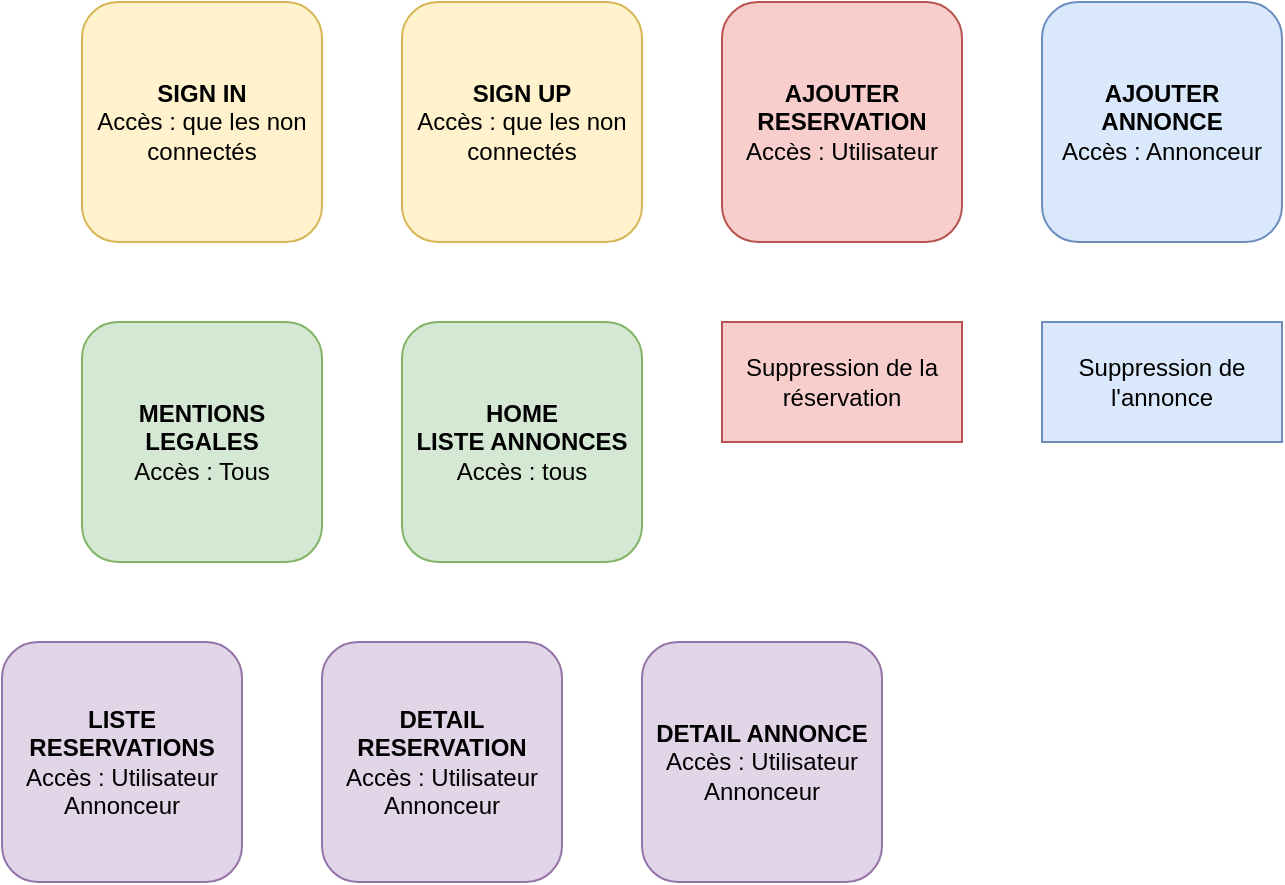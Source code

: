 <mxfile version="25.0.3">
  <diagram id="prtHgNgQTEPvFCAcTncT" name="Page-1">
    <mxGraphModel dx="934" dy="580" grid="1" gridSize="10" guides="1" tooltips="1" connect="1" arrows="1" fold="1" page="1" pageScale="1" pageWidth="827" pageHeight="1169" math="0" shadow="0">
      <root>
        <mxCell id="0" />
        <mxCell id="1" parent="0" />
        <mxCell id="Mf3q9R09Hzoo0Y9sXTbM-13" value="&lt;div&gt;&lt;b&gt;SIGN IN&lt;/b&gt;&lt;/div&gt;&lt;div&gt;Accès : que les non connectés&lt;/div&gt;" style="rounded=1;whiteSpace=wrap;html=1;fillColor=#fff2cc;strokeColor=#d6b656;" parent="1" vertex="1">
          <mxGeometry x="80" y="80" width="120" height="120" as="geometry" />
        </mxCell>
        <mxCell id="Mf3q9R09Hzoo0Y9sXTbM-14" value="&lt;b&gt;SIGN UP&lt;/b&gt;&lt;div&gt;Accès : que les non connectés&lt;/div&gt;" style="rounded=1;whiteSpace=wrap;html=1;fillColor=#fff2cc;strokeColor=#d6b656;" parent="1" vertex="1">
          <mxGeometry x="240" y="80" width="120" height="120" as="geometry" />
        </mxCell>
        <mxCell id="Mf3q9R09Hzoo0Y9sXTbM-17" value="&lt;div&gt;&lt;b&gt;HOME&lt;/b&gt;&lt;/div&gt;&lt;div&gt;&lt;b&gt;LISTE ANNONCES&lt;/b&gt;&lt;/div&gt;&lt;div&gt;Accès : tous&lt;/div&gt;" style="rounded=1;whiteSpace=wrap;html=1;fillColor=#d5e8d4;strokeColor=#82b366;" parent="1" vertex="1">
          <mxGeometry x="240" y="240" width="120" height="120" as="geometry" />
        </mxCell>
        <mxCell id="Mf3q9R09Hzoo0Y9sXTbM-22" value="&lt;div&gt;&lt;b&gt;DETAIL ANNONCE&lt;/b&gt;&lt;/div&gt;&lt;div&gt;Accès : Utilisateur&lt;/div&gt;&lt;div&gt;Annonceur&lt;/div&gt;" style="rounded=1;whiteSpace=wrap;html=1;fillColor=#e1d5e7;strokeColor=#9673a6;" parent="1" vertex="1">
          <mxGeometry x="360" y="400" width="120" height="120" as="geometry" />
        </mxCell>
        <mxCell id="Mf3q9R09Hzoo0Y9sXTbM-24" value="&lt;div&gt;&lt;b&gt;DETAIL RESERVATION&lt;/b&gt;&lt;/div&gt;&lt;div&gt;Accès : Utilisateur&lt;/div&gt;&lt;div&gt;Annonceur&lt;/div&gt;" style="rounded=1;whiteSpace=wrap;html=1;fillColor=#e1d5e7;strokeColor=#9673a6;" parent="1" vertex="1">
          <mxGeometry x="200" y="400" width="120" height="120" as="geometry" />
        </mxCell>
        <mxCell id="Mf3q9R09Hzoo0Y9sXTbM-25" value="&lt;div&gt;&lt;b&gt;LISTE RESERVATIONS&lt;/b&gt;&lt;/div&gt;&lt;div&gt;Accès : Utilisateur&lt;/div&gt;&lt;div&gt;Annonceur&lt;/div&gt;" style="rounded=1;whiteSpace=wrap;html=1;fillColor=#e1d5e7;strokeColor=#9673a6;" parent="1" vertex="1">
          <mxGeometry x="40" y="400" width="120" height="120" as="geometry" />
        </mxCell>
        <mxCell id="Mf3q9R09Hzoo0Y9sXTbM-28" value="&lt;div&gt;&lt;b&gt;MENTIONS LEGALES&lt;/b&gt;&lt;/div&gt;&lt;div&gt;Accès : Tous&lt;/div&gt;" style="rounded=1;whiteSpace=wrap;html=1;fillColor=#d5e8d4;strokeColor=#82b366;" parent="1" vertex="1">
          <mxGeometry x="80" y="240" width="120" height="120" as="geometry" />
        </mxCell>
        <mxCell id="Mf3q9R09Hzoo0Y9sXTbM-30" value="Suppression de la réservation" style="rounded=0;whiteSpace=wrap;html=1;fillColor=#f8cecc;strokeColor=#b85450;" parent="1" vertex="1">
          <mxGeometry x="400" y="240" width="120" height="60" as="geometry" />
        </mxCell>
        <mxCell id="Mf3q9R09Hzoo0Y9sXTbM-33" value="Suppression de l&#39;annonce" style="rounded=0;whiteSpace=wrap;html=1;fillColor=#dae8fc;strokeColor=#6c8ebf;" parent="1" vertex="1">
          <mxGeometry x="560" y="240" width="120" height="60" as="geometry" />
        </mxCell>
        <mxCell id="Mf3q9R09Hzoo0Y9sXTbM-36" value="&lt;div&gt;&lt;b&gt;AJOUTER ANNONCE&lt;/b&gt;&lt;/div&gt;&lt;div&gt;Accès : Annonceur&lt;/div&gt;" style="rounded=1;whiteSpace=wrap;html=1;fillColor=#dae8fc;strokeColor=#6c8ebf;" parent="1" vertex="1">
          <mxGeometry x="560" y="80" width="120" height="120" as="geometry" />
        </mxCell>
        <mxCell id="Mf3q9R09Hzoo0Y9sXTbM-38" value="&lt;div&gt;&lt;b&gt;AJOUTER RESERVATION&lt;/b&gt;&lt;/div&gt;&lt;div&gt;Accès : Utilisateur&lt;/div&gt;" style="rounded=1;whiteSpace=wrap;html=1;fillColor=#f8cecc;strokeColor=#b85450;" parent="1" vertex="1">
          <mxGeometry x="400" y="80" width="120" height="120" as="geometry" />
        </mxCell>
      </root>
    </mxGraphModel>
  </diagram>
</mxfile>
